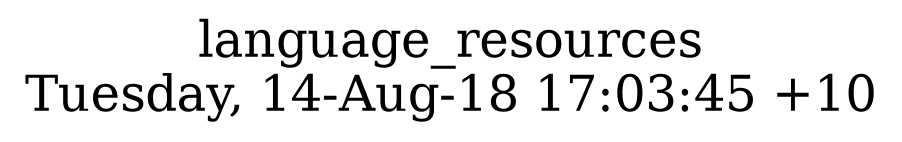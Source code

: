 digraph G {
fontsize="24";
label="language_resources\nTuesday, 14-Aug-18 17:03:45 +10";
nojustify=true;
ordering=out;
rankdir=LR;
size="30";
}
